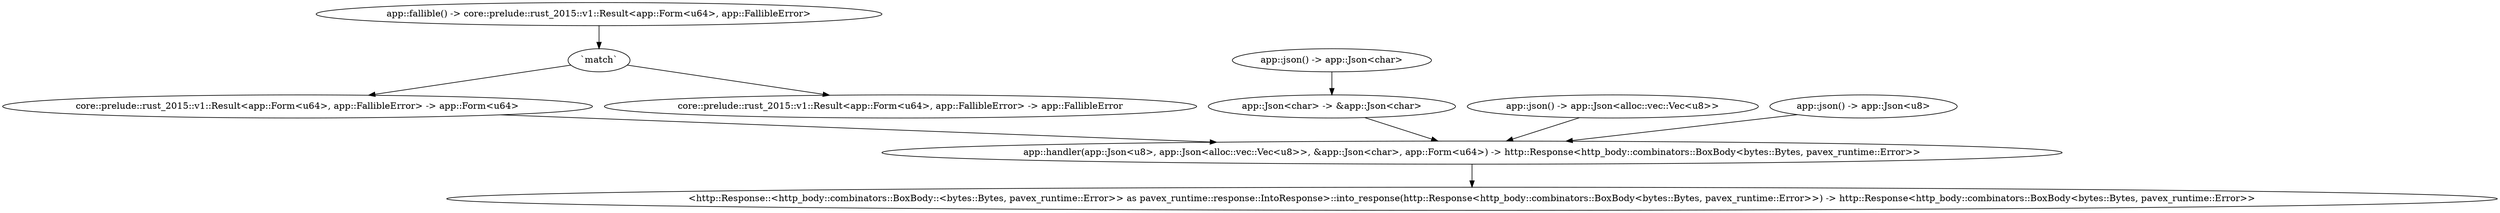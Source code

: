 digraph "GET /home" {
    0 [ label = "app::handler(app::Json<u8>, app::Json<alloc::vec::Vec<u8>>, &app::Json<char>, app::Form<u64>) -> http::Response<http_body::combinators::BoxBody<bytes::Bytes, pavex_runtime::Error>>"]
    1 [ label = "core::prelude::rust_2015::v1::Result<app::Form<u64>, app::FallibleError> -> app::Form<u64>"]
    2 [ label = "app::fallible() -> core::prelude::rust_2015::v1::Result<app::Form<u64>, app::FallibleError>"]
    3 [ label = "app::Json<char> -> &app::Json<char>"]
    4 [ label = "app::json() -> app::Json<char>"]
    5 [ label = "app::json() -> app::Json<alloc::vec::Vec<u8>>"]
    6 [ label = "app::json() -> app::Json<u8>"]
    7 [ label = "<http::Response::<http_body::combinators::BoxBody::<bytes::Bytes, pavex_runtime::Error>> as pavex_runtime::response::IntoResponse>::into_response(http::Response<http_body::combinators::BoxBody<bytes::Bytes, pavex_runtime::Error>>) -> http::Response<http_body::combinators::BoxBody<bytes::Bytes, pavex_runtime::Error>>"]
    8 [ label = "core::prelude::rust_2015::v1::Result<app::Form<u64>, app::FallibleError> -> app::FallibleError"]
    9 [ label = "`match`"]
    1 -> 0 [ ]
    9 -> 8 [ ]
    3 -> 0 [ ]
    4 -> 3 [ ]
    5 -> 0 [ ]
    6 -> 0 [ ]
    0 -> 7 [ ]
    9 -> 1 [ ]
    2 -> 9 [ ]
}
digraph app_state {
    0 [ label = "crate::ApplicationState() -> crate::ApplicationState"]
}